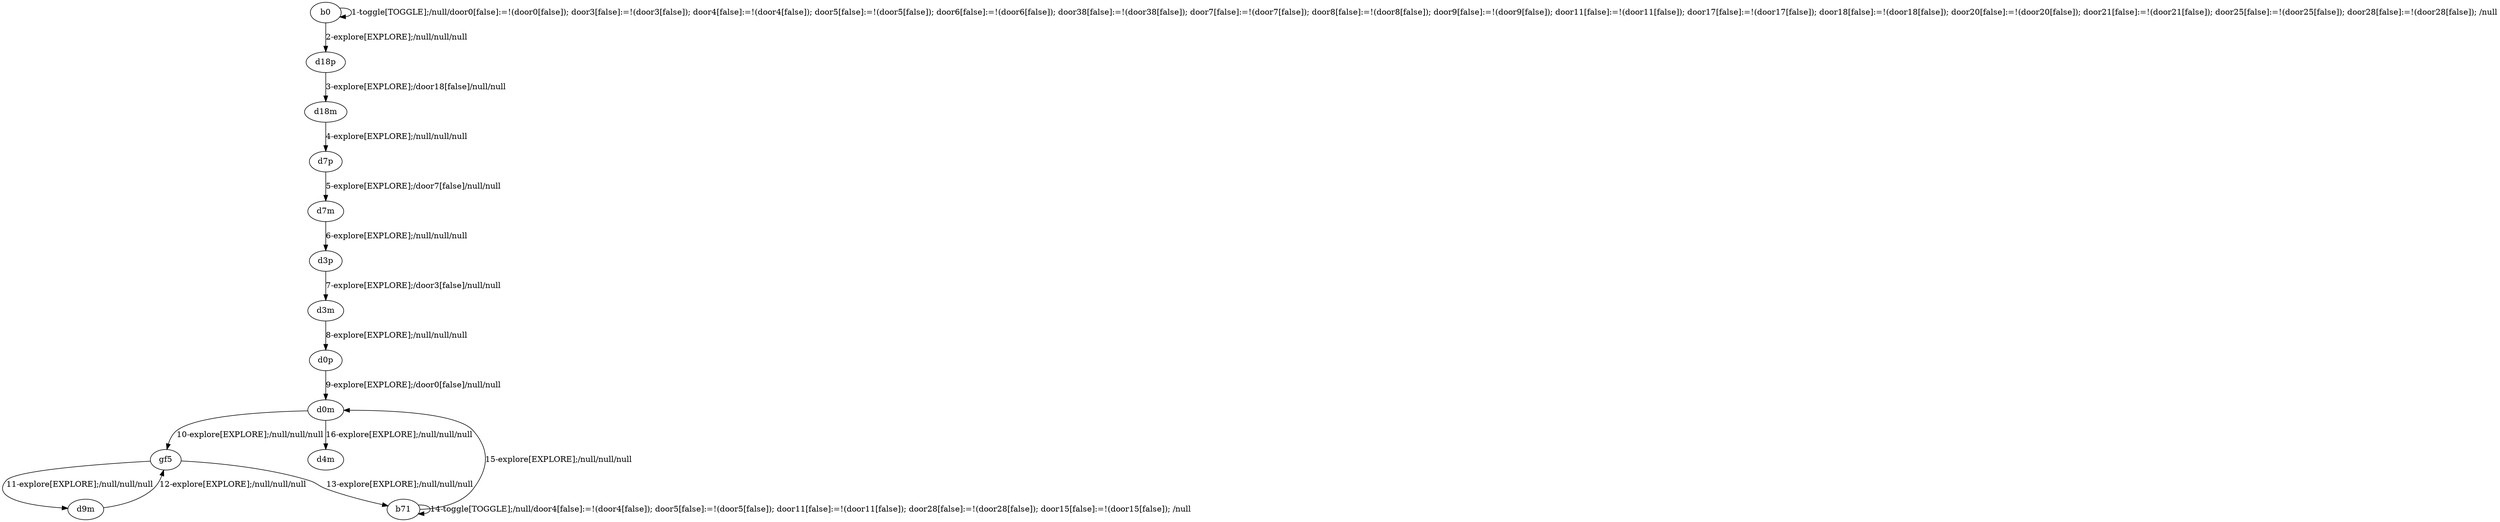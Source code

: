 # Total number of goals covered by this test: 5
# b71 --> b71
# gf5 --> b71
# d9m --> gf5
# d0m --> d4m
# b71 --> d0m

digraph g {
"b0" -> "b0" [label = "1-toggle[TOGGLE];/null/door0[false]:=!(door0[false]); door3[false]:=!(door3[false]); door4[false]:=!(door4[false]); door5[false]:=!(door5[false]); door6[false]:=!(door6[false]); door38[false]:=!(door38[false]); door7[false]:=!(door7[false]); door8[false]:=!(door8[false]); door9[false]:=!(door9[false]); door11[false]:=!(door11[false]); door17[false]:=!(door17[false]); door18[false]:=!(door18[false]); door20[false]:=!(door20[false]); door21[false]:=!(door21[false]); door25[false]:=!(door25[false]); door28[false]:=!(door28[false]); /null"];
"b0" -> "d18p" [label = "2-explore[EXPLORE];/null/null/null"];
"d18p" -> "d18m" [label = "3-explore[EXPLORE];/door18[false]/null/null"];
"d18m" -> "d7p" [label = "4-explore[EXPLORE];/null/null/null"];
"d7p" -> "d7m" [label = "5-explore[EXPLORE];/door7[false]/null/null"];
"d7m" -> "d3p" [label = "6-explore[EXPLORE];/null/null/null"];
"d3p" -> "d3m" [label = "7-explore[EXPLORE];/door3[false]/null/null"];
"d3m" -> "d0p" [label = "8-explore[EXPLORE];/null/null/null"];
"d0p" -> "d0m" [label = "9-explore[EXPLORE];/door0[false]/null/null"];
"d0m" -> "gf5" [label = "10-explore[EXPLORE];/null/null/null"];
"gf5" -> "d9m" [label = "11-explore[EXPLORE];/null/null/null"];
"d9m" -> "gf5" [label = "12-explore[EXPLORE];/null/null/null"];
"gf5" -> "b71" [label = "13-explore[EXPLORE];/null/null/null"];
"b71" -> "b71" [label = "14-toggle[TOGGLE];/null/door4[false]:=!(door4[false]); door5[false]:=!(door5[false]); door11[false]:=!(door11[false]); door28[false]:=!(door28[false]); door15[false]:=!(door15[false]); /null"];
"b71" -> "d0m" [label = "15-explore[EXPLORE];/null/null/null"];
"d0m" -> "d4m" [label = "16-explore[EXPLORE];/null/null/null"];
}